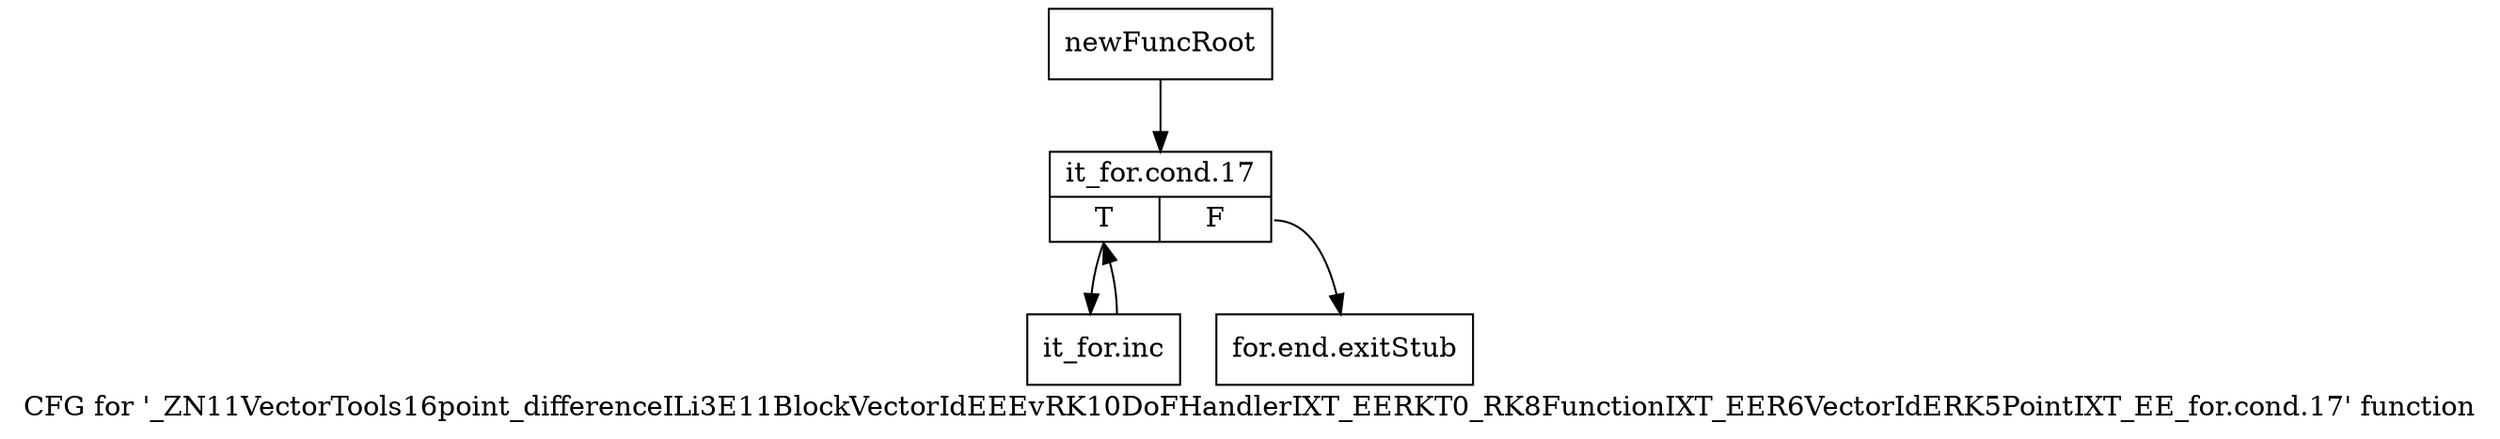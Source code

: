 digraph "CFG for '_ZN11VectorTools16point_differenceILi3E11BlockVectorIdEEEvRK10DoFHandlerIXT_EERKT0_RK8FunctionIXT_EER6VectorIdERK5PointIXT_EE_for.cond.17' function" {
	label="CFG for '_ZN11VectorTools16point_differenceILi3E11BlockVectorIdEEEvRK10DoFHandlerIXT_EERKT0_RK8FunctionIXT_EER6VectorIdERK5PointIXT_EE_for.cond.17' function";

	Node0x995f430 [shape=record,label="{newFuncRoot}"];
	Node0x995f430 -> Node0x995f890;
	Node0x995f840 [shape=record,label="{for.end.exitStub}"];
	Node0x995f890 [shape=record,label="{it_for.cond.17|{<s0>T|<s1>F}}"];
	Node0x995f890:s0 -> Node0x995f8e0;
	Node0x995f890:s1 -> Node0x995f840;
	Node0x995f8e0 [shape=record,label="{it_for.inc}"];
	Node0x995f8e0 -> Node0x995f890;
}
